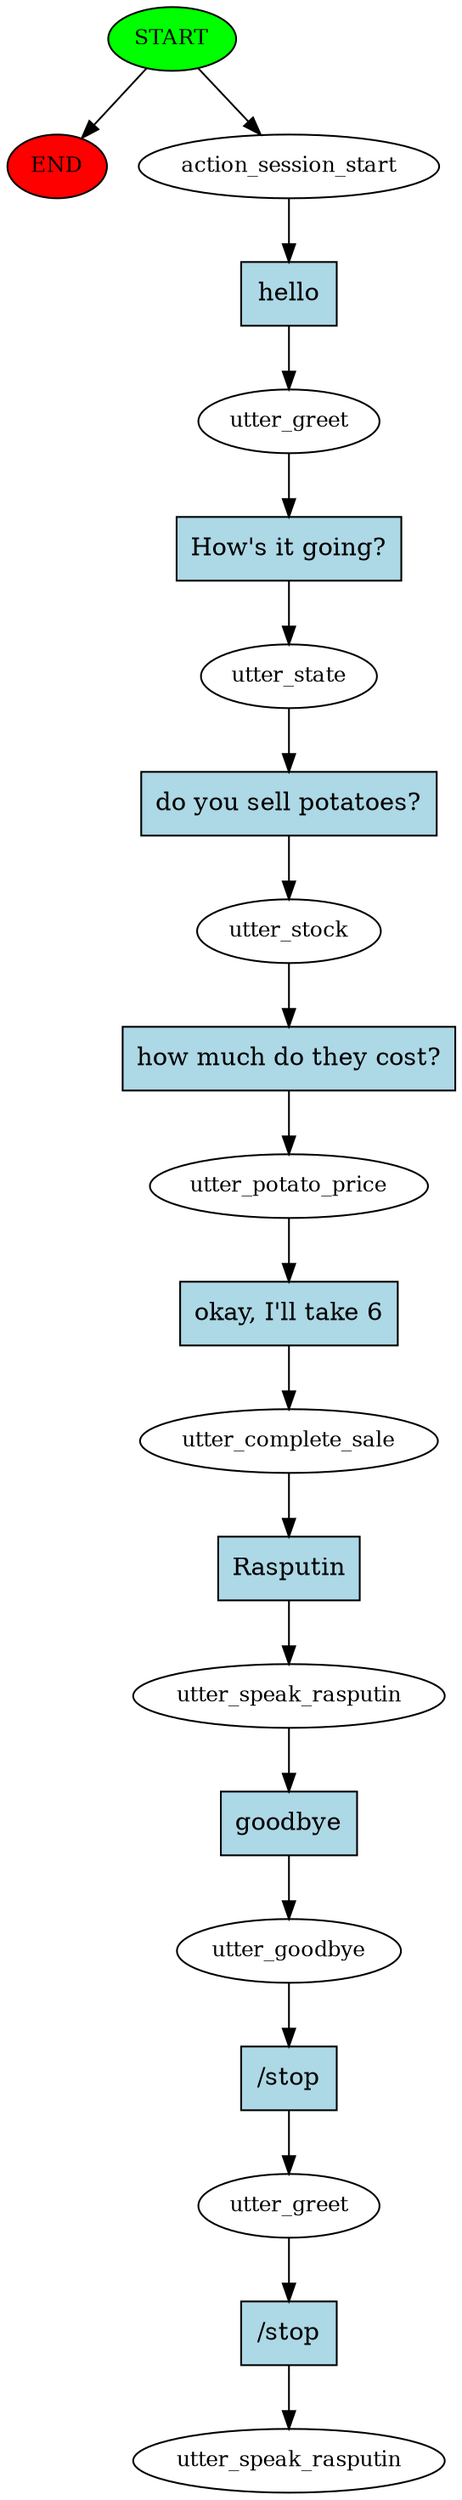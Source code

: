 digraph  {
0 [class="start active", fillcolor=green, fontsize=12, label=START, style=filled];
"-1" [class=end, fillcolor=red, fontsize=12, label=END, style=filled];
1 [class=active, fontsize=12, label=action_session_start];
2 [class=active, fontsize=12, label=utter_greet];
3 [class=active, fontsize=12, label=utter_state];
4 [class=active, fontsize=12, label=utter_stock];
5 [class=active, fontsize=12, label=utter_potato_price];
6 [class=active, fontsize=12, label=utter_complete_sale];
7 [class=active, fontsize=12, label=utter_speak_rasputin];
8 [class=active, fontsize=12, label=utter_goodbye];
9 [class=active, fontsize=12, label=utter_greet];
10 [class="dashed active", fontsize=12, label=utter_speak_rasputin];
11 [class="intent active", fillcolor=lightblue, label=hello, shape=rect, style=filled];
12 [class="intent active", fillcolor=lightblue, label="How's it going?", shape=rect, style=filled];
13 [class="intent active", fillcolor=lightblue, label="do you sell potatoes?", shape=rect, style=filled];
14 [class="intent active", fillcolor=lightblue, label="how much do they cost?", shape=rect, style=filled];
15 [class="intent active", fillcolor=lightblue, label="okay, I'll take 6", shape=rect, style=filled];
16 [class="intent active", fillcolor=lightblue, label=Rasputin, shape=rect, style=filled];
17 [class="intent active", fillcolor=lightblue, label=goodbye, shape=rect, style=filled];
18 [class="intent active", fillcolor=lightblue, label="/stop", shape=rect, style=filled];
19 [class="intent active", fillcolor=lightblue, label="/stop", shape=rect, style=filled];
0 -> "-1"  [class="", key=NONE, label=""];
0 -> 1  [class=active, key=NONE, label=""];
1 -> 11  [class=active, key=0];
2 -> 12  [class=active, key=0];
3 -> 13  [class=active, key=0];
4 -> 14  [class=active, key=0];
5 -> 15  [class=active, key=0];
6 -> 16  [class=active, key=0];
7 -> 17  [class=active, key=0];
8 -> 18  [class=active, key=0];
9 -> 19  [class=active, key=0];
11 -> 2  [class=active, key=0];
12 -> 3  [class=active, key=0];
13 -> 4  [class=active, key=0];
14 -> 5  [class=active, key=0];
15 -> 6  [class=active, key=0];
16 -> 7  [class=active, key=0];
17 -> 8  [class=active, key=0];
18 -> 9  [class=active, key=0];
19 -> 10  [class=active, key=0];
}
